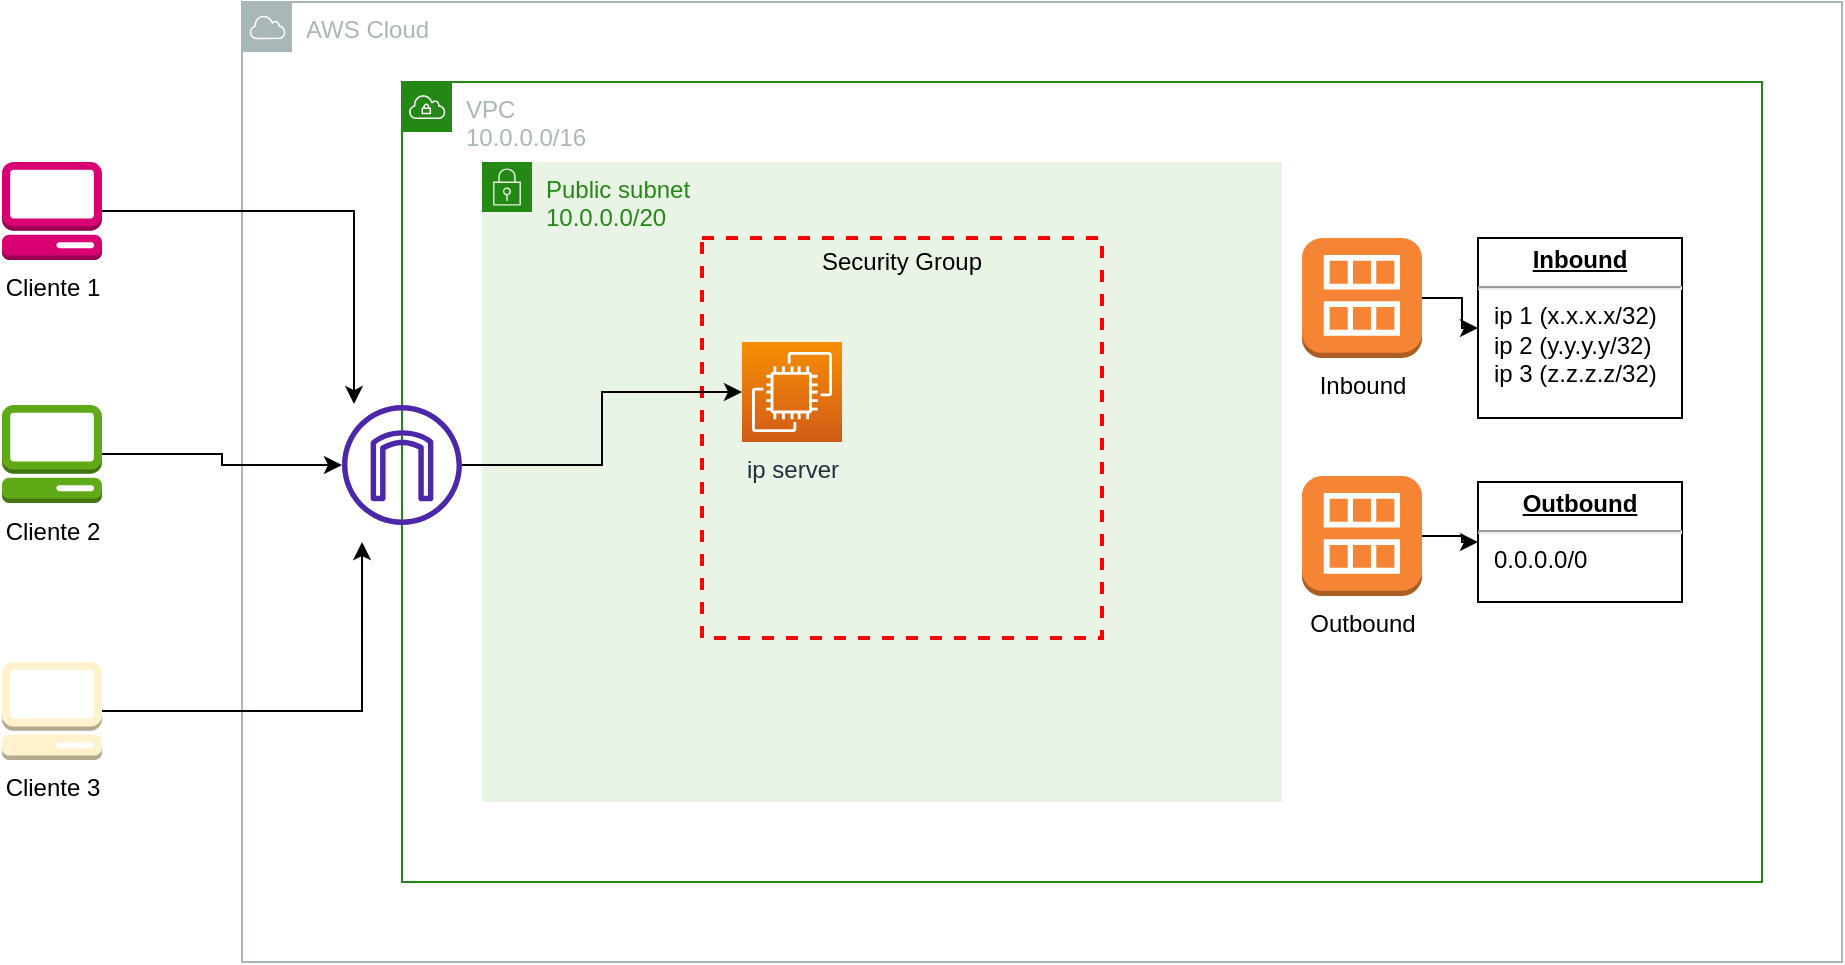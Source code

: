 <mxfile version="21.6.1" type="device" pages="3">
  <diagram name="Page-1" id="MPmvObjzKeXvOLPPdbal">
    <mxGraphModel dx="1418" dy="815" grid="1" gridSize="10" guides="1" tooltips="1" connect="1" arrows="1" fold="1" page="1" pageScale="1" pageWidth="850" pageHeight="1100" math="0" shadow="0">
      <root>
        <mxCell id="0" />
        <mxCell id="1" parent="0" />
        <mxCell id="cJ-ZxG3CTzg3LTMBy9cQ-1" value="AWS Cloud" style="sketch=0;outlineConnect=0;gradientColor=none;html=1;whiteSpace=wrap;fontSize=12;fontStyle=0;shape=mxgraph.aws4.group;grIcon=mxgraph.aws4.group_aws_cloud;strokeColor=#AAB7B8;fillColor=none;verticalAlign=top;align=left;spacingLeft=30;fontColor=#AAB7B8;dashed=0;movable=0;resizable=0;rotatable=0;deletable=0;editable=0;locked=1;connectable=0;" parent="1" vertex="1">
          <mxGeometry y="40" width="800" height="480" as="geometry" />
        </mxCell>
        <mxCell id="cJ-ZxG3CTzg3LTMBy9cQ-2" value="VPC&lt;br&gt;10.0.0.0/16" style="points=[[0,0],[0.25,0],[0.5,0],[0.75,0],[1,0],[1,0.25],[1,0.5],[1,0.75],[1,1],[0.75,1],[0.5,1],[0.25,1],[0,1],[0,0.75],[0,0.5],[0,0.25]];outlineConnect=0;gradientColor=none;html=1;whiteSpace=wrap;fontSize=12;fontStyle=0;container=1;pointerEvents=0;collapsible=0;recursiveResize=0;shape=mxgraph.aws4.group;grIcon=mxgraph.aws4.group_vpc;strokeColor=#248814;fillColor=none;verticalAlign=top;align=left;spacingLeft=30;fontColor=#AAB7B8;dashed=0;movable=0;resizable=0;rotatable=0;deletable=0;editable=0;locked=1;connectable=0;" parent="1" vertex="1">
          <mxGeometry x="80" y="80" width="680" height="400" as="geometry" />
        </mxCell>
        <mxCell id="cJ-ZxG3CTzg3LTMBy9cQ-3" value="Public subnet&lt;br&gt;10.0.0.0/20" style="points=[[0,0],[0.25,0],[0.5,0],[0.75,0],[1,0],[1,0.25],[1,0.5],[1,0.75],[1,1],[0.75,1],[0.5,1],[0.25,1],[0,1],[0,0.75],[0,0.5],[0,0.25]];outlineConnect=0;gradientColor=none;html=1;whiteSpace=wrap;fontSize=12;fontStyle=0;container=1;pointerEvents=0;collapsible=0;recursiveResize=0;shape=mxgraph.aws4.group;grIcon=mxgraph.aws4.group_security_group;grStroke=0;strokeColor=#248814;fillColor=#E9F3E6;verticalAlign=top;align=left;spacingLeft=30;fontColor=#248814;dashed=0;movable=1;resizable=1;rotatable=1;deletable=1;editable=1;locked=0;connectable=1;" parent="1" vertex="1">
          <mxGeometry x="120" y="120" width="400" height="320" as="geometry" />
        </mxCell>
        <mxCell id="vuarE7Lc8VknH5BZANQF-6" value="Security Group" style="fontStyle=0;verticalAlign=top;align=center;spacingTop=-2;fillColor=none;rounded=0;whiteSpace=wrap;html=1;strokeColor=#FF0000;strokeWidth=2;dashed=1;container=1;collapsible=0;expand=0;recursiveResize=0;" vertex="1" parent="cJ-ZxG3CTzg3LTMBy9cQ-3">
          <mxGeometry x="110" y="38" width="200" height="200" as="geometry" />
        </mxCell>
        <mxCell id="cJ-ZxG3CTzg3LTMBy9cQ-10" value="ip server" style="sketch=0;points=[[0,0,0],[0.25,0,0],[0.5,0,0],[0.75,0,0],[1,0,0],[0,1,0],[0.25,1,0],[0.5,1,0],[0.75,1,0],[1,1,0],[0,0.25,0],[0,0.5,0],[0,0.75,0],[1,0.25,0],[1,0.5,0],[1,0.75,0]];outlineConnect=0;fontColor=#232F3E;gradientColor=#F78E04;gradientDirection=north;fillColor=#D05C17;strokeColor=#ffffff;dashed=0;verticalLabelPosition=bottom;verticalAlign=top;align=center;html=1;fontSize=12;fontStyle=0;aspect=fixed;shape=mxgraph.aws4.resourceIcon;resIcon=mxgraph.aws4.ec2;" parent="vuarE7Lc8VknH5BZANQF-6" vertex="1">
          <mxGeometry x="20" y="52" width="50" height="50" as="geometry" />
        </mxCell>
        <mxCell id="vuarE7Lc8VknH5BZANQF-1" style="edgeStyle=orthogonalEdgeStyle;rounded=0;orthogonalLoop=1;jettySize=auto;html=1;" edge="1" parent="1" source="cJ-ZxG3CTzg3LTMBy9cQ-42" target="cJ-ZxG3CTzg3LTMBy9cQ-10">
          <mxGeometry relative="1" as="geometry" />
        </mxCell>
        <mxCell id="cJ-ZxG3CTzg3LTMBy9cQ-42" value="" style="sketch=0;outlineConnect=0;fontColor=#232F3E;gradientColor=none;fillColor=#4D27AA;strokeColor=none;dashed=0;verticalLabelPosition=bottom;verticalAlign=top;align=center;html=1;fontSize=12;fontStyle=0;aspect=fixed;pointerEvents=1;shape=mxgraph.aws4.internet_gateway;" parent="1" vertex="1">
          <mxGeometry x="50" y="241.5" width="60" height="60" as="geometry" />
        </mxCell>
        <mxCell id="cJ-ZxG3CTzg3LTMBy9cQ-59" style="edgeStyle=orthogonalEdgeStyle;rounded=0;orthogonalLoop=1;jettySize=auto;html=1;entryX=0.1;entryY=-0.008;entryDx=0;entryDy=0;entryPerimeter=0;" parent="1" source="cJ-ZxG3CTzg3LTMBy9cQ-55" target="cJ-ZxG3CTzg3LTMBy9cQ-42" edge="1">
          <mxGeometry relative="1" as="geometry">
            <mxPoint x="20" y="266" as="targetPoint" />
          </mxGeometry>
        </mxCell>
        <mxCell id="cJ-ZxG3CTzg3LTMBy9cQ-55" value="Cliente 1" style="outlineConnect=0;dashed=0;verticalLabelPosition=bottom;verticalAlign=top;align=center;html=1;shape=mxgraph.aws3.management_console;fillColor=#d80073;strokeColor=#A50040;fontColor=#000000;" parent="1" vertex="1">
          <mxGeometry x="-120" y="120" width="50" height="49" as="geometry" />
        </mxCell>
        <mxCell id="cJ-ZxG3CTzg3LTMBy9cQ-60" style="edgeStyle=orthogonalEdgeStyle;rounded=0;orthogonalLoop=1;jettySize=auto;html=1;" parent="1" source="cJ-ZxG3CTzg3LTMBy9cQ-56" target="cJ-ZxG3CTzg3LTMBy9cQ-42" edge="1">
          <mxGeometry relative="1" as="geometry">
            <mxPoint x="20" y="266" as="targetPoint" />
          </mxGeometry>
        </mxCell>
        <mxCell id="cJ-ZxG3CTzg3LTMBy9cQ-56" value="Cliente 2" style="outlineConnect=0;dashed=0;verticalLabelPosition=bottom;verticalAlign=top;align=center;html=1;shape=mxgraph.aws3.management_console;fillColor=#60a917;strokeColor=#2D7600;fontColor=#000000;" parent="1" vertex="1">
          <mxGeometry x="-120" y="241.5" width="50" height="49" as="geometry" />
        </mxCell>
        <mxCell id="vuarE7Lc8VknH5BZANQF-12" style="edgeStyle=orthogonalEdgeStyle;rounded=0;orthogonalLoop=1;jettySize=auto;html=1;entryX=0.167;entryY=1.142;entryDx=0;entryDy=0;entryPerimeter=0;" edge="1" parent="1" source="cJ-ZxG3CTzg3LTMBy9cQ-57" target="cJ-ZxG3CTzg3LTMBy9cQ-42">
          <mxGeometry relative="1" as="geometry">
            <mxPoint y="560" as="targetPoint" />
          </mxGeometry>
        </mxCell>
        <mxCell id="cJ-ZxG3CTzg3LTMBy9cQ-57" value="Cliente 3" style="outlineConnect=0;dashed=0;verticalLabelPosition=bottom;verticalAlign=top;align=center;html=1;shape=mxgraph.aws3.management_console;fillColor=#fff2cc;strokeColor=#d6b656;" parent="1" vertex="1">
          <mxGeometry x="-120" y="370" width="50" height="49" as="geometry" />
        </mxCell>
        <mxCell id="vuarE7Lc8VknH5BZANQF-9" style="edgeStyle=orthogonalEdgeStyle;rounded=0;orthogonalLoop=1;jettySize=auto;html=1;entryX=0;entryY=0.5;entryDx=0;entryDy=0;" edge="1" parent="1" source="cJ-ZxG3CTzg3LTMBy9cQ-65" target="cJ-ZxG3CTzg3LTMBy9cQ-81">
          <mxGeometry relative="1" as="geometry" />
        </mxCell>
        <mxCell id="cJ-ZxG3CTzg3LTMBy9cQ-65" value="Outbound" style="outlineConnect=0;dashed=0;verticalLabelPosition=bottom;verticalAlign=top;align=center;html=1;shape=mxgraph.aws3.ami;fillColor=#F58534;gradientColor=none;" parent="1" vertex="1">
          <mxGeometry x="530" y="277" width="60" height="60" as="geometry" />
        </mxCell>
        <mxCell id="cJ-ZxG3CTzg3LTMBy9cQ-86" style="edgeStyle=orthogonalEdgeStyle;rounded=0;orthogonalLoop=1;jettySize=auto;html=1;entryX=0;entryY=0.5;entryDx=0;entryDy=0;fontColor=#000000;" parent="1" source="cJ-ZxG3CTzg3LTMBy9cQ-66" target="cJ-ZxG3CTzg3LTMBy9cQ-82" edge="1">
          <mxGeometry relative="1" as="geometry" />
        </mxCell>
        <mxCell id="cJ-ZxG3CTzg3LTMBy9cQ-66" value="Inbound" style="outlineConnect=0;dashed=0;verticalLabelPosition=bottom;verticalAlign=top;align=center;html=1;shape=mxgraph.aws3.ami;fillColor=#F58534;gradientColor=none;" parent="1" vertex="1">
          <mxGeometry x="530" y="158" width="60" height="60" as="geometry" />
        </mxCell>
        <mxCell id="cJ-ZxG3CTzg3LTMBy9cQ-81" value="&lt;p style=&quot;margin:0px;margin-top:4px;text-align:center;text-decoration:underline;&quot;&gt;&lt;b&gt;Outbound&lt;/b&gt;&lt;/p&gt;&lt;hr&gt;&lt;p style=&quot;margin:0px;margin-left:8px;&quot;&gt;0.0.0.0/0&lt;/p&gt;" style="verticalAlign=top;align=left;overflow=fill;fontSize=12;fontFamily=Helvetica;html=1;fontColor=#000000;fillColor=none;" parent="1" vertex="1">
          <mxGeometry x="618" y="280" width="102" height="60" as="geometry" />
        </mxCell>
        <mxCell id="cJ-ZxG3CTzg3LTMBy9cQ-82" value="&lt;p style=&quot;margin:0px;margin-top:4px;text-align:center;text-decoration:underline;&quot;&gt;&lt;b&gt;Inbound&lt;/b&gt;&lt;/p&gt;&lt;hr&gt;&lt;p style=&quot;margin:0px;margin-left:8px;&quot;&gt;ip 1&amp;nbsp;&lt;span style=&quot;background-color: initial;&quot;&gt;(x.x.x.x/32)&lt;/span&gt;&lt;/p&gt;&lt;p style=&quot;margin:0px;margin-left:8px;&quot;&gt;ip 2 (y.y.y.y/32)&lt;/p&gt;&lt;p style=&quot;margin:0px;margin-left:8px;&quot;&gt;ip 3 (z.z.z.z/32)&lt;/p&gt;" style="verticalAlign=top;align=left;overflow=fill;fontSize=12;fontFamily=Helvetica;html=1;fontColor=#000000;fillColor=none;" parent="1" vertex="1">
          <mxGeometry x="618" y="158" width="102" height="90" as="geometry" />
        </mxCell>
      </root>
    </mxGraphModel>
  </diagram>
  <diagram name="1.0-Infra" id="7IvZgDl8Jhlbx0srYqQg">
    <mxGraphModel dx="1399" dy="757" grid="1" gridSize="10" guides="1" tooltips="1" connect="1" arrows="1" fold="1" page="1" pageScale="1" pageWidth="850" pageHeight="1100" math="0" shadow="0">
      <root>
        <mxCell id="2ttZHsJw80eN9F5FScRG-0" />
        <mxCell id="2ttZHsJw80eN9F5FScRG-1" parent="2ttZHsJw80eN9F5FScRG-0" />
        <mxCell id="2ttZHsJw80eN9F5FScRG-2" value="AWS Cloud" style="sketch=0;outlineConnect=0;gradientColor=none;html=1;whiteSpace=wrap;fontSize=12;fontStyle=0;shape=mxgraph.aws4.group;grIcon=mxgraph.aws4.group_aws_cloud;strokeColor=#AAB7B8;fillColor=none;verticalAlign=top;align=left;spacingLeft=30;fontColor=#AAB7B8;dashed=0;movable=0;resizable=0;rotatable=0;deletable=0;editable=0;locked=1;connectable=0;" parent="2ttZHsJw80eN9F5FScRG-1" vertex="1">
          <mxGeometry x="40" y="40" width="760" height="640" as="geometry" />
        </mxCell>
        <mxCell id="2ttZHsJw80eN9F5FScRG-3" value="VPC&amp;nbsp;actio-vpc-prod&lt;br&gt;(10.0.0.0/8)" style="points=[[0,0],[0.25,0],[0.5,0],[0.75,0],[1,0],[1,0.25],[1,0.5],[1,0.75],[1,1],[0.75,1],[0.5,1],[0.25,1],[0,1],[0,0.75],[0,0.5],[0,0.25]];outlineConnect=0;gradientColor=none;html=1;whiteSpace=wrap;fontSize=12;fontStyle=0;container=1;pointerEvents=0;collapsible=0;recursiveResize=0;shape=mxgraph.aws4.group;grIcon=mxgraph.aws4.group_vpc;strokeColor=#248814;fillColor=none;verticalAlign=top;align=left;spacingLeft=30;fontColor=#AAB7B8;dashed=0;movable=0;resizable=0;rotatable=0;deletable=0;editable=0;locked=1;connectable=0;" parent="2ttZHsJw80eN9F5FScRG-1" vertex="1">
          <mxGeometry x="80" y="80" width="680" height="560" as="geometry" />
        </mxCell>
        <mxCell id="2ttZHsJw80eN9F5FScRG-4" value="Public subnet&amp;nbsp;actio-public-subnet-prod-1a&lt;br&gt;(10.0.0.0/16)" style="points=[[0,0],[0.25,0],[0.5,0],[0.75,0],[1,0],[1,0.25],[1,0.5],[1,0.75],[1,1],[0.75,1],[0.5,1],[0.25,1],[0,1],[0,0.75],[0,0.5],[0,0.25]];outlineConnect=0;gradientColor=none;html=1;whiteSpace=wrap;fontSize=12;fontStyle=0;container=1;pointerEvents=0;collapsible=0;recursiveResize=0;shape=mxgraph.aws4.group;grIcon=mxgraph.aws4.group_security_group;grStroke=0;strokeColor=#248814;fillColor=#E9F3E6;verticalAlign=top;align=left;spacingLeft=30;fontColor=#248814;dashed=0;movable=1;resizable=1;rotatable=1;deletable=1;editable=1;locked=0;connectable=1;" parent="2ttZHsJw80eN9F5FScRG-1" vertex="1">
          <mxGeometry x="120" y="160" width="280" height="160" as="geometry" />
        </mxCell>
        <mxCell id="ZKu_UDfu_RhvIZUCsy_7-0" value="Public subnet&amp;nbsp;actio-public-subnet-prod-1b&lt;br&gt;(10.2.0.0/16)" style="points=[[0,0],[0.25,0],[0.5,0],[0.75,0],[1,0],[1,0.25],[1,0.5],[1,0.75],[1,1],[0.75,1],[0.5,1],[0.25,1],[0,1],[0,0.75],[0,0.5],[0,0.25]];outlineConnect=0;gradientColor=none;html=1;whiteSpace=wrap;fontSize=12;fontStyle=0;container=1;pointerEvents=0;collapsible=0;recursiveResize=0;shape=mxgraph.aws4.group;grIcon=mxgraph.aws4.group_security_group;grStroke=0;strokeColor=#248814;fillColor=#E9F3E6;verticalAlign=top;align=left;spacingLeft=30;fontColor=#248814;dashed=0;movable=1;resizable=1;rotatable=1;deletable=1;editable=1;locked=0;connectable=1;" parent="2ttZHsJw80eN9F5FScRG-1" vertex="1">
          <mxGeometry x="120" y="360" width="280" height="160" as="geometry" />
        </mxCell>
        <mxCell id="ZKu_UDfu_RhvIZUCsy_7-1" value="Private&amp;nbsp;subnet&amp;nbsp;actio-private-subnet-prod-1a&lt;br&gt;(10.1.0.0/16)" style="points=[[0,0],[0.25,0],[0.5,0],[0.75,0],[1,0],[1,0.25],[1,0.5],[1,0.75],[1,1],[0.75,1],[0.5,1],[0.25,1],[0,1],[0,0.75],[0,0.5],[0,0.25]];outlineConnect=0;gradientColor=none;html=1;whiteSpace=wrap;fontSize=12;fontStyle=0;container=1;pointerEvents=0;collapsible=0;recursiveResize=0;shape=mxgraph.aws4.group;grIcon=mxgraph.aws4.group_security_group;grStroke=0;strokeColor=#147EBA;fillColor=#E6F2F8;verticalAlign=top;align=left;spacingLeft=30;fontColor=#147EBA;dashed=0;" parent="2ttZHsJw80eN9F5FScRG-1" vertex="1">
          <mxGeometry x="440" y="160" width="280" height="160" as="geometry" />
        </mxCell>
        <mxCell id="ZKu_UDfu_RhvIZUCsy_7-2" value="Private subnet&amp;nbsp;actio-private-subnet-prod-1b&lt;br&gt;(10.3.0.0/16)" style="points=[[0,0],[0.25,0],[0.5,0],[0.75,0],[1,0],[1,0.25],[1,0.5],[1,0.75],[1,1],[0.75,1],[0.5,1],[0.25,1],[0,1],[0,0.75],[0,0.5],[0,0.25]];outlineConnect=0;gradientColor=none;html=1;whiteSpace=wrap;fontSize=12;fontStyle=0;container=1;pointerEvents=0;collapsible=0;recursiveResize=0;shape=mxgraph.aws4.group;grIcon=mxgraph.aws4.group_security_group;grStroke=0;strokeColor=#147EBA;fillColor=#E6F2F8;verticalAlign=top;align=left;spacingLeft=30;fontColor=#147EBA;dashed=0;" parent="2ttZHsJw80eN9F5FScRG-1" vertex="1">
          <mxGeometry x="440" y="360" width="280" height="160" as="geometry" />
        </mxCell>
        <mxCell id="tFhC4XUiKQREY02isqr3-0" value="Availability zone" style="sketch=0;outlineConnect=0;gradientColor=none;html=1;whiteSpace=wrap;fontSize=12;fontStyle=0;shape=mxgraph.aws4.group;grIcon=mxgraph.aws4.group_availability_zone;strokeColor=#545B64;fillColor=none;verticalAlign=top;align=left;spacingLeft=30;fontColor=#545B64;dashed=1;" parent="2ttZHsJw80eN9F5FScRG-1" vertex="1">
          <mxGeometry x="450" y="120" width="120" height="440" as="geometry" />
        </mxCell>
        <mxCell id="tFhC4XUiKQREY02isqr3-1" value="Availability zone" style="sketch=0;outlineConnect=0;gradientColor=none;html=1;whiteSpace=wrap;fontSize=12;fontStyle=0;shape=mxgraph.aws4.group;grIcon=mxgraph.aws4.group_availability_zone;strokeColor=#545B64;fillColor=none;verticalAlign=top;align=left;spacingLeft=30;fontColor=#545B64;dashed=1;" parent="2ttZHsJw80eN9F5FScRG-1" vertex="1">
          <mxGeometry x="590" y="120" width="120" height="440" as="geometry" />
        </mxCell>
      </root>
    </mxGraphModel>
  </diagram>
  <diagram id="YaCMVyrqk0GHVS177nLx" name="proxy">
    <mxGraphModel dx="1399" dy="757" grid="1" gridSize="10" guides="1" tooltips="1" connect="1" arrows="1" fold="1" page="1" pageScale="1" pageWidth="850" pageHeight="1100" math="0" shadow="0">
      <root>
        <mxCell id="0" />
        <mxCell id="1" parent="0" />
        <mxCell id="NENpZ0McD4LcgtSGKxhG-1" value="" style="group" vertex="1" connectable="0" parent="1">
          <mxGeometry x="80" y="720" width="368" height="270" as="geometry" />
        </mxCell>
        <mxCell id="NENpZ0McD4LcgtSGKxhG-2" value="nginx - proxy reverso" style="aspect=fixed;perimeter=ellipsePerimeter;html=1;align=center;shadow=0;dashed=0;spacingTop=3;image;image=img/lib/active_directory/generic_server.svg;fontColor=#000000;fillColor=none;" vertex="1" parent="NENpZ0McD4LcgtSGKxhG-1">
          <mxGeometry x="173" y="10" width="28.0" height="50" as="geometry" />
        </mxCell>
        <mxCell id="NENpZ0McD4LcgtSGKxhG-3" style="edgeStyle=orthogonalEdgeStyle;rounded=0;orthogonalLoop=1;jettySize=auto;html=1;fontColor=#000000;" edge="1" parent="NENpZ0McD4LcgtSGKxhG-1" source="NENpZ0McD4LcgtSGKxhG-4" target="NENpZ0McD4LcgtSGKxhG-2">
          <mxGeometry relative="1" as="geometry">
            <Array as="points">
              <mxPoint x="63" y="120" />
              <mxPoint x="188" y="120" />
            </Array>
          </mxGeometry>
        </mxCell>
        <mxCell id="NENpZ0McD4LcgtSGKxhG-4" value="asp.net 1" style="aspect=fixed;perimeter=ellipsePerimeter;html=1;align=center;shadow=0;dashed=0;spacingTop=3;image;image=img/lib/active_directory/generic_server.svg;fontColor=#000000;fillColor=none;" vertex="1" parent="NENpZ0McD4LcgtSGKxhG-1">
          <mxGeometry x="49" y="180" width="28.0" height="50" as="geometry" />
        </mxCell>
        <mxCell id="NENpZ0McD4LcgtSGKxhG-5" style="edgeStyle=orthogonalEdgeStyle;rounded=0;orthogonalLoop=1;jettySize=auto;html=1;fontColor=#000000;" edge="1" parent="NENpZ0McD4LcgtSGKxhG-1" source="NENpZ0McD4LcgtSGKxhG-6" target="NENpZ0McD4LcgtSGKxhG-2">
          <mxGeometry relative="1" as="geometry">
            <Array as="points">
              <mxPoint x="129" y="120" />
              <mxPoint x="187" y="120" />
            </Array>
          </mxGeometry>
        </mxCell>
        <mxCell id="NENpZ0McD4LcgtSGKxhG-6" value="asp.net 2" style="aspect=fixed;perimeter=ellipsePerimeter;html=1;align=center;shadow=0;dashed=0;spacingTop=3;image;image=img/lib/active_directory/generic_server.svg;fontColor=#000000;fillColor=none;" vertex="1" parent="NENpZ0McD4LcgtSGKxhG-1">
          <mxGeometry x="115" y="180" width="28.0" height="50" as="geometry" />
        </mxCell>
        <mxCell id="NENpZ0McD4LcgtSGKxhG-7" style="edgeStyle=orthogonalEdgeStyle;rounded=0;orthogonalLoop=1;jettySize=auto;html=1;fontColor=#000000;" edge="1" parent="NENpZ0McD4LcgtSGKxhG-1" source="NENpZ0McD4LcgtSGKxhG-8" target="NENpZ0McD4LcgtSGKxhG-2">
          <mxGeometry relative="1" as="geometry" />
        </mxCell>
        <mxCell id="NENpZ0McD4LcgtSGKxhG-8" value="asp.net 3" style="aspect=fixed;perimeter=ellipsePerimeter;html=1;align=center;shadow=0;dashed=0;spacingTop=3;image;image=img/lib/active_directory/generic_server.svg;fontColor=#000000;fillColor=none;" vertex="1" parent="NENpZ0McD4LcgtSGKxhG-1">
          <mxGeometry x="172" y="180" width="28.0" height="50" as="geometry" />
        </mxCell>
        <mxCell id="NENpZ0McD4LcgtSGKxhG-9" style="edgeStyle=orthogonalEdgeStyle;rounded=0;orthogonalLoop=1;jettySize=auto;html=1;fontColor=#000000;" edge="1" parent="NENpZ0McD4LcgtSGKxhG-1" source="NENpZ0McD4LcgtSGKxhG-10" target="NENpZ0McD4LcgtSGKxhG-2">
          <mxGeometry relative="1" as="geometry">
            <Array as="points">
              <mxPoint x="247" y="120" />
              <mxPoint x="187" y="120" />
            </Array>
          </mxGeometry>
        </mxCell>
        <mxCell id="NENpZ0McD4LcgtSGKxhG-10" value="asp.net ..." style="aspect=fixed;perimeter=ellipsePerimeter;html=1;align=center;shadow=0;dashed=0;spacingTop=3;image;image=img/lib/active_directory/generic_server.svg;fontColor=#000000;fillColor=none;" vertex="1" parent="NENpZ0McD4LcgtSGKxhG-1">
          <mxGeometry x="233" y="180" width="28.0" height="50" as="geometry" />
        </mxCell>
        <mxCell id="NENpZ0McD4LcgtSGKxhG-11" style="edgeStyle=orthogonalEdgeStyle;rounded=0;orthogonalLoop=1;jettySize=auto;html=1;fontColor=#000000;" edge="1" parent="NENpZ0McD4LcgtSGKxhG-1" source="NENpZ0McD4LcgtSGKxhG-13" target="NENpZ0McD4LcgtSGKxhG-2">
          <mxGeometry relative="1" as="geometry">
            <Array as="points">
              <mxPoint x="311" y="120" />
              <mxPoint x="187" y="120" />
            </Array>
          </mxGeometry>
        </mxCell>
        <mxCell id="NENpZ0McD4LcgtSGKxhG-12" value="EC2" style="swimlane;horizontal=0;whiteSpace=wrap;html=1;fillColor=#ffe6cc;strokeColor=#d79b00;movable=0;resizable=0;rotatable=0;deletable=0;editable=0;locked=1;connectable=0;" vertex="1" parent="NENpZ0McD4LcgtSGKxhG-1">
          <mxGeometry width="368" height="270" as="geometry" />
        </mxCell>
        <mxCell id="NENpZ0McD4LcgtSGKxhG-13" value="asp.net N" style="aspect=fixed;perimeter=ellipsePerimeter;html=1;align=center;shadow=0;dashed=0;spacingTop=3;image;image=img/lib/active_directory/generic_server.svg;fontColor=#000000;fillColor=none;" vertex="1" parent="NENpZ0McD4LcgtSGKxhG-1">
          <mxGeometry x="297" y="180" width="28.0" height="50" as="geometry" />
        </mxCell>
      </root>
    </mxGraphModel>
  </diagram>
</mxfile>
